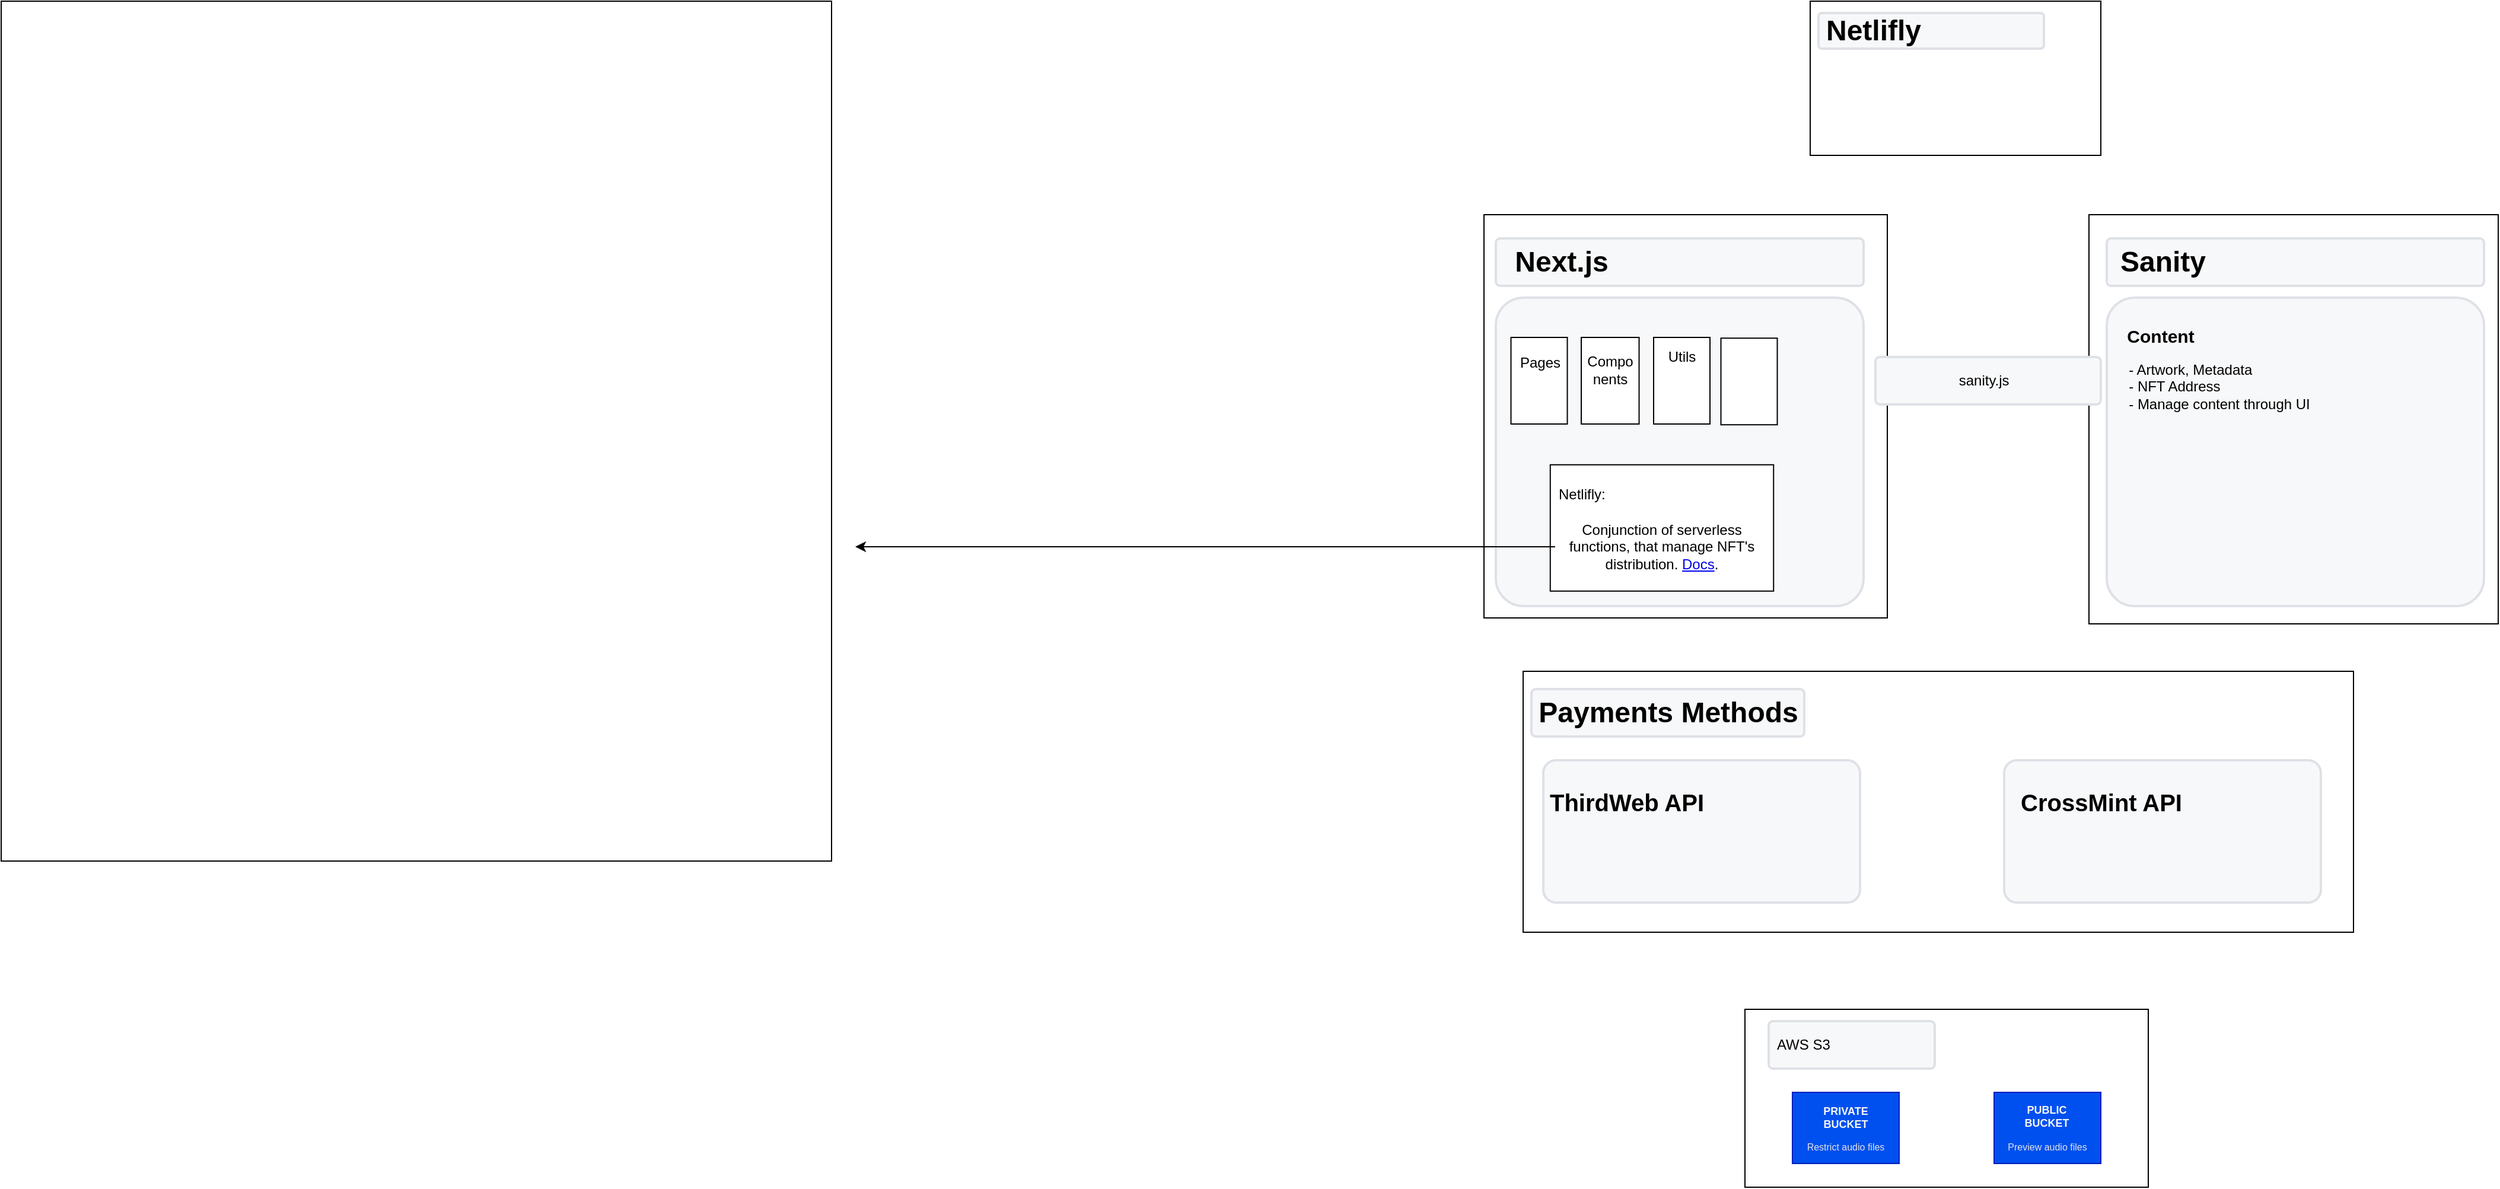<mxfile version="24.7.17">
  <diagram id="C5RBs43oDa-KdzZeNtuy" name="Page-1">
    <mxGraphModel dx="3812" dy="1888" grid="1" gridSize="10" guides="1" tooltips="1" connect="1" arrows="1" fold="1" page="1" pageScale="1" pageWidth="827" pageHeight="1169" math="0" shadow="0">
      <root>
        <mxCell id="WIyWlLk6GJQsqaUBKTNV-0" />
        <mxCell id="WIyWlLk6GJQsqaUBKTNV-1" parent="WIyWlLk6GJQsqaUBKTNV-0" />
        <mxCell id="9pWpyhSm6ccDW9NmfL-g-0" value="cap" style="whiteSpace=wrap;html=1;aspect=fixed;" parent="WIyWlLk6GJQsqaUBKTNV-1" vertex="1">
          <mxGeometry x="450" y="280" width="340" height="340" as="geometry" />
        </mxCell>
        <mxCell id="9pWpyhSm6ccDW9NmfL-g-2" value="" style="whiteSpace=wrap;html=1;aspect=fixed;" parent="WIyWlLk6GJQsqaUBKTNV-1" vertex="1">
          <mxGeometry x="960" y="280" width="345" height="345" as="geometry" />
        </mxCell>
        <mxCell id="9pWpyhSm6ccDW9NmfL-g-5" value="" style="rounded=1;arcSize=9;fillColor=#F7F8F9;align=left;spacingLeft=5;strokeColor=#DEE1E6;html=1;strokeWidth=2;fontSize=12" parent="WIyWlLk6GJQsqaUBKTNV-1" vertex="1">
          <mxGeometry x="460" y="300" width="310" height="40" as="geometry" />
        </mxCell>
        <mxCell id="9pWpyhSm6ccDW9NmfL-g-6" value="&lt;span style=&quot;color: rgba(0, 0, 0, 0); font-family: monospace; font-size: 0px;&quot;&gt;%3CmxGraphModel%3E%3Croot%3E%3CmxCell%20id%3D%220%22%2F%3E%3CmxCell%20id%3D%221%22%20parent%3D%220%22%2F%3E%3CmxCell%20id%3D%222%22%20value%3D%22Next.js%22%20style%3D%22text%3BstrokeColor%3Dnone%3BfillColor%3Dnone%3Bhtml%3D1%3BfontSize%3D24%3BfontStyle%3D1%3BverticalAlign%3Dmiddle%3Balign%3Dcenter%3B%22%20vertex%3D%221%22%20parent%3D%221%22%3E%3CmxGeometry%20x%3D%2245%22%20y%3D%22290%22%20width%3D%22100%22%20height%3D%2240%22%20as%3D%22geometry%22%2F%3E%3C%2FmxCell%3E%3C%2Froot%3E%3C%2FmxGraphModel%3E&lt;/span&gt;" style="rounded=1;arcSize=9;fillColor=#F7F8F9;align=left;spacingLeft=5;strokeColor=#DEE1E6;html=1;strokeWidth=2;fontSize=12" parent="WIyWlLk6GJQsqaUBKTNV-1" vertex="1">
          <mxGeometry x="975" y="300" width="318" height="40" as="geometry" />
        </mxCell>
        <mxCell id="9pWpyhSm6ccDW9NmfL-g-7" value="&amp;nbsp; &amp;nbsp; &amp;nbsp; &amp;nbsp; &amp;nbsp; &amp;nbsp; &amp;nbsp; &amp;nbsp; &amp;nbsp; &amp;nbsp;sanity.js" style="rounded=1;arcSize=9;fillColor=#F7F8F9;align=left;spacingLeft=5;strokeColor=#DEE1E6;html=1;strokeWidth=2;fontSize=12" parent="WIyWlLk6GJQsqaUBKTNV-1" vertex="1">
          <mxGeometry x="780" y="400" width="190" height="40" as="geometry" />
        </mxCell>
        <mxCell id="9pWpyhSm6ccDW9NmfL-g-12" value="" style="rounded=0;whiteSpace=wrap;html=1;" parent="WIyWlLk6GJQsqaUBKTNV-1" vertex="1">
          <mxGeometry x="670" y="950" width="340" height="150" as="geometry" />
        </mxCell>
        <mxCell id="9pWpyhSm6ccDW9NmfL-g-11" value="AWS S3" style="rounded=1;arcSize=9;fillColor=#F7F8F9;align=left;spacingLeft=5;strokeColor=#DEE1E6;html=1;strokeWidth=2;fontSize=12" parent="WIyWlLk6GJQsqaUBKTNV-1" vertex="1">
          <mxGeometry x="690" y="960" width="140" height="40" as="geometry" />
        </mxCell>
        <mxCell id="9pWpyhSm6ccDW9NmfL-g-15" value="" style="rounded=0;whiteSpace=wrap;html=1;labelBackgroundColor=#EDEDED;fillColor=#0050ef;fontColor=#ffffff;strokeColor=#001DBC;" parent="WIyWlLk6GJQsqaUBKTNV-1" vertex="1">
          <mxGeometry x="710" y="1020" width="90" height="60" as="geometry" />
        </mxCell>
        <mxCell id="9pWpyhSm6ccDW9NmfL-g-16" value="" style="rounded=0;whiteSpace=wrap;html=1;labelBackgroundColor=#EDEDED;fillColor=#0050ef;fontColor=#ffffff;strokeColor=#001DBC;" parent="WIyWlLk6GJQsqaUBKTNV-1" vertex="1">
          <mxGeometry x="880" y="1020" width="90" height="60" as="geometry" />
        </mxCell>
        <mxCell id="9pWpyhSm6ccDW9NmfL-g-18" value="&lt;b style=&quot;font-size: 9px;&quot;&gt;&lt;font style=&quot;font-size: 9px;&quot;&gt;PRIVATE&lt;/font&gt;&lt;/b&gt;&lt;div style=&quot;font-size: 9px;&quot;&gt;&lt;b&gt;&lt;font style=&quot;font-size: 9px;&quot;&gt;BUCKET&lt;/font&gt;&lt;/b&gt;&lt;/div&gt;" style="text;html=1;align=center;verticalAlign=middle;whiteSpace=wrap;rounded=0;fontColor=#F7F7F7;" parent="WIyWlLk6GJQsqaUBKTNV-1" vertex="1">
          <mxGeometry x="725" y="1025" width="60" height="30" as="geometry" />
        </mxCell>
        <mxCell id="9pWpyhSm6ccDW9NmfL-g-20" value="&lt;div style=&quot;font-size: 9px;&quot;&gt;&lt;div&gt;&lt;b&gt;PUBLIC&lt;/b&gt;&lt;/div&gt;&lt;div&gt;&lt;b&gt;BUCKET&lt;/b&gt;&lt;/div&gt;&lt;/div&gt;" style="text;html=1;align=center;verticalAlign=middle;whiteSpace=wrap;rounded=0;fontColor=#F7F7F7;" parent="WIyWlLk6GJQsqaUBKTNV-1" vertex="1">
          <mxGeometry x="907.5" y="1030" width="32.5" height="20" as="geometry" />
        </mxCell>
        <mxCell id="9pWpyhSm6ccDW9NmfL-g-21" value="" style="rounded=0;whiteSpace=wrap;html=1;" parent="WIyWlLk6GJQsqaUBKTNV-1" vertex="1">
          <mxGeometry x="483" y="665" width="700" height="220" as="geometry" />
        </mxCell>
        <mxCell id="9pWpyhSm6ccDW9NmfL-g-25" value="&lt;font color=&quot;#e3e3e3&quot; style=&quot;font-size: 8px;&quot;&gt;Restrict audio files&lt;/font&gt;" style="text;html=1;align=center;verticalAlign=middle;whiteSpace=wrap;rounded=0;" parent="WIyWlLk6GJQsqaUBKTNV-1" vertex="1">
          <mxGeometry x="705" y="1050" width="100" height="30" as="geometry" />
        </mxCell>
        <mxCell id="9pWpyhSm6ccDW9NmfL-g-26" value="&lt;font color=&quot;#e3e3e3&quot;&gt;&lt;span style=&quot;font-size: 8px;&quot;&gt;Preview audio files&lt;/span&gt;&lt;/font&gt;" style="text;html=1;align=center;verticalAlign=middle;whiteSpace=wrap;rounded=0;" parent="WIyWlLk6GJQsqaUBKTNV-1" vertex="1">
          <mxGeometry x="875" y="1050" width="100" height="30" as="geometry" />
        </mxCell>
        <mxCell id="9pWpyhSm6ccDW9NmfL-g-27" value="" style="rounded=1;arcSize=9;fillColor=#F7F8F9;align=left;spacingLeft=5;strokeColor=#DEE1E6;html=1;strokeWidth=2;fontSize=12" parent="WIyWlLk6GJQsqaUBKTNV-1" vertex="1">
          <mxGeometry x="975" y="350" width="318" height="260" as="geometry" />
        </mxCell>
        <mxCell id="9pWpyhSm6ccDW9NmfL-g-28" value="&lt;font style=&quot;font-size: 15px;&quot;&gt;Content&lt;/font&gt;" style="text;strokeColor=none;fillColor=none;html=1;fontSize=24;fontStyle=1;verticalAlign=middle;align=center;" parent="WIyWlLk6GJQsqaUBKTNV-1" vertex="1">
          <mxGeometry x="970" y="360" width="100" height="40" as="geometry" />
        </mxCell>
        <mxCell id="9pWpyhSm6ccDW9NmfL-g-29" value="&lt;div style=&quot;text-align: justify;&quot;&gt;&lt;span style=&quot;background-color: initial;&quot;&gt;- Artwork, Metadata&lt;/span&gt;&lt;/div&gt;&lt;div style=&quot;text-align: justify;&quot;&gt;- NFT Address&lt;/div&gt;&lt;div style=&quot;text-align: justify;&quot;&gt;- Manage content through UI&lt;/div&gt;" style="text;html=1;align=center;verticalAlign=middle;whiteSpace=wrap;rounded=0;" parent="WIyWlLk6GJQsqaUBKTNV-1" vertex="1">
          <mxGeometry x="990" y="360" width="160" height="130" as="geometry" />
        </mxCell>
        <mxCell id="9pWpyhSm6ccDW9NmfL-g-31" value="" style="rounded=1;arcSize=9;fillColor=#F7F8F9;align=left;spacingLeft=5;strokeColor=#DEE1E6;html=1;strokeWidth=2;fontSize=12" parent="WIyWlLk6GJQsqaUBKTNV-1" vertex="1">
          <mxGeometry x="460" y="350" width="310" height="260" as="geometry" />
        </mxCell>
        <mxCell id="9pWpyhSm6ccDW9NmfL-g-33" value="" style="rounded=1;arcSize=9;fillColor=#F7F8F9;align=left;spacingLeft=5;strokeColor=#DEE1E6;html=1;strokeWidth=2;fontSize=12" parent="WIyWlLk6GJQsqaUBKTNV-1" vertex="1">
          <mxGeometry x="490" y="680" width="230" height="40" as="geometry" />
        </mxCell>
        <mxCell id="9pWpyhSm6ccDW9NmfL-g-35" value="" style="rounded=0;whiteSpace=wrap;html=1;" parent="WIyWlLk6GJQsqaUBKTNV-1" vertex="1">
          <mxGeometry x="725" y="100" width="245" height="130" as="geometry" />
        </mxCell>
        <mxCell id="9pWpyhSm6ccDW9NmfL-g-36" value="&lt;div&gt;&lt;br&gt;&lt;/div&gt;" style="rounded=1;arcSize=9;fillColor=#F7F8F9;align=left;spacingLeft=5;strokeColor=#DEE1E6;html=1;strokeWidth=2;fontSize=12" parent="WIyWlLk6GJQsqaUBKTNV-1" vertex="1">
          <mxGeometry x="732" y="110" width="190" height="30" as="geometry" />
        </mxCell>
        <mxCell id="9pWpyhSm6ccDW9NmfL-g-38" value="" style="rounded=0;whiteSpace=wrap;html=1;rotation=90;" parent="WIyWlLk6GJQsqaUBKTNV-1" vertex="1">
          <mxGeometry x="460" y="396.25" width="73" height="47.5" as="geometry" />
        </mxCell>
        <mxCell id="9pWpyhSm6ccDW9NmfL-g-39" value="" style="rounded=0;whiteSpace=wrap;html=1;rotation=90;" parent="WIyWlLk6GJQsqaUBKTNV-1" vertex="1">
          <mxGeometry x="546.75" y="450" width="106.5" height="188.25" as="geometry" />
        </mxCell>
        <mxCell id="9pWpyhSm6ccDW9NmfL-g-40" value="" style="rounded=0;whiteSpace=wrap;html=1;rotation=90;" parent="WIyWlLk6GJQsqaUBKTNV-1" vertex="1">
          <mxGeometry x="519.88" y="395.63" width="73" height="48.75" as="geometry" />
        </mxCell>
        <mxCell id="9pWpyhSm6ccDW9NmfL-g-41" value="Next.js" style="text;strokeColor=none;fillColor=none;html=1;fontSize=24;fontStyle=1;verticalAlign=middle;align=center;" parent="WIyWlLk6GJQsqaUBKTNV-1" vertex="1">
          <mxGeometry x="465" y="300" width="100" height="40" as="geometry" />
        </mxCell>
        <mxCell id="9pWpyhSm6ccDW9NmfL-g-42" value="Netlifly" style="text;strokeColor=none;fillColor=none;html=1;fontSize=24;fontStyle=1;verticalAlign=middle;align=center;" parent="WIyWlLk6GJQsqaUBKTNV-1" vertex="1">
          <mxGeometry x="728" y="105" width="100" height="40" as="geometry" />
        </mxCell>
        <mxCell id="9pWpyhSm6ccDW9NmfL-g-43" value="Sanity" style="text;strokeColor=none;fillColor=none;html=1;fontSize=24;fontStyle=1;verticalAlign=middle;align=center;" parent="WIyWlLk6GJQsqaUBKTNV-1" vertex="1">
          <mxGeometry x="972" y="300" width="100" height="40" as="geometry" />
        </mxCell>
        <mxCell id="9pWpyhSm6ccDW9NmfL-g-44" value="Payments Methods" style="text;strokeColor=none;fillColor=none;html=1;fontSize=24;fontStyle=1;verticalAlign=middle;align=center;" parent="WIyWlLk6GJQsqaUBKTNV-1" vertex="1">
          <mxGeometry x="555" y="680" width="100" height="40" as="geometry" />
        </mxCell>
        <mxCell id="9pWpyhSm6ccDW9NmfL-g-50" value="&amp;nbsp; &amp;nbsp; Netlifly:" style="text;html=1;align=center;verticalAlign=middle;whiteSpace=wrap;rounded=0;" parent="WIyWlLk6GJQsqaUBKTNV-1" vertex="1">
          <mxGeometry x="496" y="501" width="60" height="30" as="geometry" />
        </mxCell>
        <mxCell id="9pWpyhSm6ccDW9NmfL-g-52" value="" style="rounded=1;arcSize=9;fillColor=#F7F8F9;align=left;spacingLeft=5;strokeColor=#DEE1E6;html=1;strokeWidth=2;fontSize=12" parent="WIyWlLk6GJQsqaUBKTNV-1" vertex="1">
          <mxGeometry x="500" y="740" width="267" height="120" as="geometry" />
        </mxCell>
        <mxCell id="9pWpyhSm6ccDW9NmfL-g-55" value="&lt;span style=&quot;font-size: 20px;&quot;&gt;ThirdWeb API&lt;/span&gt;" style="text;strokeColor=none;fillColor=none;html=1;fontSize=24;fontStyle=1;verticalAlign=middle;align=center;" parent="WIyWlLk6GJQsqaUBKTNV-1" vertex="1">
          <mxGeometry x="519.88" y="755" width="100.12" height="40" as="geometry" />
        </mxCell>
        <mxCell id="9pWpyhSm6ccDW9NmfL-g-56" value="" style="rounded=1;arcSize=9;fillColor=#F7F8F9;align=left;spacingLeft=5;strokeColor=#DEE1E6;html=1;strokeWidth=2;fontSize=12" parent="WIyWlLk6GJQsqaUBKTNV-1" vertex="1">
          <mxGeometry x="888.5" y="740" width="267" height="120" as="geometry" />
        </mxCell>
        <mxCell id="9pWpyhSm6ccDW9NmfL-g-57" value="&lt;span style=&quot;font-size: 20px;&quot;&gt;CrossMint API&lt;/span&gt;" style="text;strokeColor=none;fillColor=none;html=1;fontSize=24;fontStyle=1;verticalAlign=middle;align=center;" parent="WIyWlLk6GJQsqaUBKTNV-1" vertex="1">
          <mxGeometry x="920" y="755" width="100" height="40" as="geometry" />
        </mxCell>
        <mxCell id="9pWpyhSm6ccDW9NmfL-g-59" value="Pages" style="text;html=1;align=center;verticalAlign=middle;whiteSpace=wrap;rounded=0;" parent="WIyWlLk6GJQsqaUBKTNV-1" vertex="1">
          <mxGeometry x="465" y="390" width="65" height="30" as="geometry" />
        </mxCell>
        <mxCell id="9pWpyhSm6ccDW9NmfL-g-60" value="Compo&lt;div&gt;nents&lt;/div&gt;" style="text;html=1;align=center;verticalAlign=middle;whiteSpace=wrap;rounded=0;" parent="WIyWlLk6GJQsqaUBKTNV-1" vertex="1">
          <mxGeometry x="543.13" y="396.25" width="26.5" height="30" as="geometry" />
        </mxCell>
        <mxCell id="-0nOK8oIQDrJ0In9hiri-1" style="edgeStyle=orthogonalEdgeStyle;rounded=0;orthogonalLoop=1;jettySize=auto;html=1;" edge="1" parent="WIyWlLk6GJQsqaUBKTNV-1" source="9pWpyhSm6ccDW9NmfL-g-61">
          <mxGeometry relative="1" as="geometry">
            <mxPoint x="-80" y="560" as="targetPoint" />
            <Array as="points">
              <mxPoint x="200" y="560" />
              <mxPoint x="200" y="560" />
            </Array>
          </mxGeometry>
        </mxCell>
        <mxCell id="9pWpyhSm6ccDW9NmfL-g-61" value="Conjunction of serverless functions, that manage NFT&#39;s distribution. &lt;a href=&quot;https://github.com/TABOU1-NFT/tabou1-design-integration&quot;&gt;Docs&lt;/a&gt;." style="text;html=1;align=center;verticalAlign=middle;whiteSpace=wrap;rounded=0;" parent="WIyWlLk6GJQsqaUBKTNV-1" vertex="1">
          <mxGeometry x="510" y="530" width="180" height="60" as="geometry" />
        </mxCell>
        <mxCell id="9pWpyhSm6ccDW9NmfL-g-66" value="" style="rounded=0;whiteSpace=wrap;html=1;rotation=90;" parent="WIyWlLk6GJQsqaUBKTNV-1" vertex="1">
          <mxGeometry x="580.25" y="396.25" width="73" height="47.5" as="geometry" />
        </mxCell>
        <mxCell id="9pWpyhSm6ccDW9NmfL-g-67" value="Utils" style="text;html=1;align=center;verticalAlign=middle;whiteSpace=wrap;rounded=0;" parent="WIyWlLk6GJQsqaUBKTNV-1" vertex="1">
          <mxGeometry x="587" y="390" width="60" height="20" as="geometry" />
        </mxCell>
        <mxCell id="9pWpyhSm6ccDW9NmfL-g-68" value="" style="rounded=0;whiteSpace=wrap;html=1;rotation=90;" parent="WIyWlLk6GJQsqaUBKTNV-1" vertex="1">
          <mxGeometry x="637" y="396.88" width="73" height="47.5" as="geometry" />
        </mxCell>
        <mxCell id="-0nOK8oIQDrJ0In9hiri-3" value="" style="rounded=0;whiteSpace=wrap;html=1;" vertex="1" parent="WIyWlLk6GJQsqaUBKTNV-1">
          <mxGeometry x="-800" y="100" width="700" height="725" as="geometry" />
        </mxCell>
      </root>
    </mxGraphModel>
  </diagram>
</mxfile>
